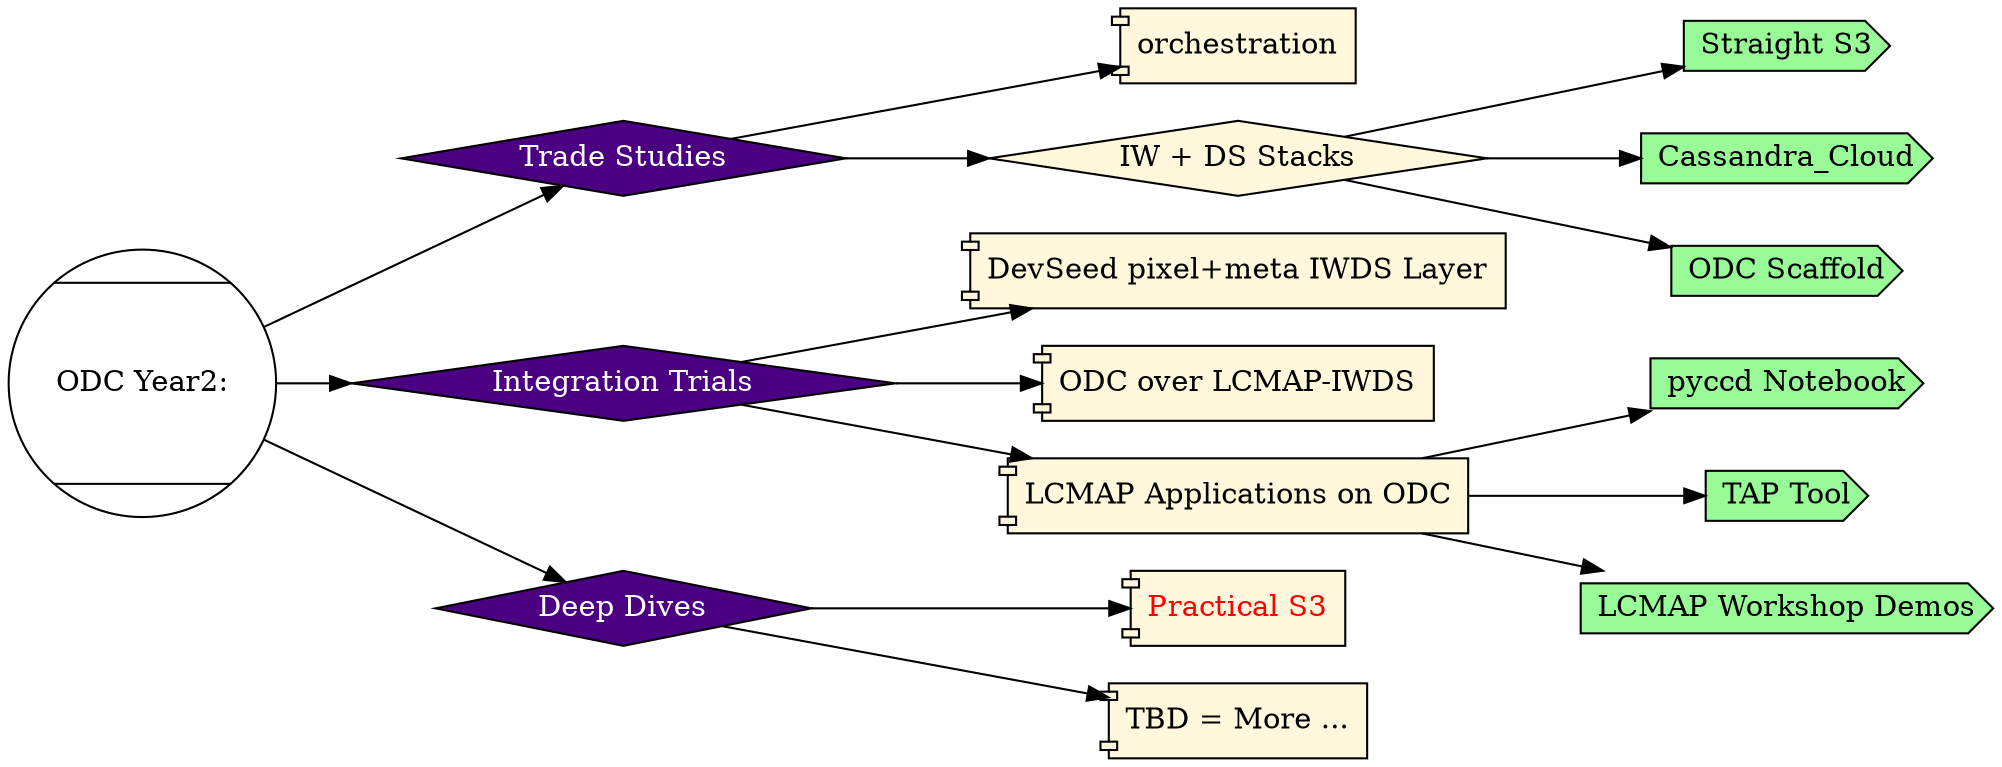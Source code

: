 
digraph key {
rankdir=LR
node [shape=Mcircle]
"ODC Year2:"
node [fontcolor=white fillcolor=indigo shape=diamond style=filled]
"Trade Studies"
"Integration Trials"
"Deep Dives"

"ODC Year2:" -> "Trade Studies"
"ODC Year2:" -> "Integration Trials"
"ODC Year2:" -> "Deep Dives"

node [fontcolor=black fillcolor=cornsilk shape=diamond style=filled]
node [shape=component]
node [fontcolor=red] "Practical S3"

"Deep Dives" -> "Practical S3"
node [fontcolor=black]
"Deep Dives" -> "TBD = More ..."
"Trade Studies" -> "orchestration"
node [shape=diamond]
"Trade Studies" -> "IW + DS Stacks"
node [shape=component]
"Integration Trials" -> "DevSeed pixel+meta IWDS Layer"
"Integration Trials" -> "ODC over LCMAP-IWDS"
"Integration Trials" -> "LCMAP Applications on ODC"

node [fontcolor=black shape=ellipse]
node [fillcolor=palegreen shape=cds]
"LCMAP Applications on ODC" ->  "pyccd Notebook"
"LCMAP Applications on ODC" ->  "TAP Tool"
"LCMAP Applications on ODC" ->  "LCMAP Workshop Demos"

"IW + DS Stacks" -> "Straight S3"
"IW + DS Stacks" -> "Cassandra_Cloud"
"IW + DS Stacks" -> "ODC Scaffold"

}
